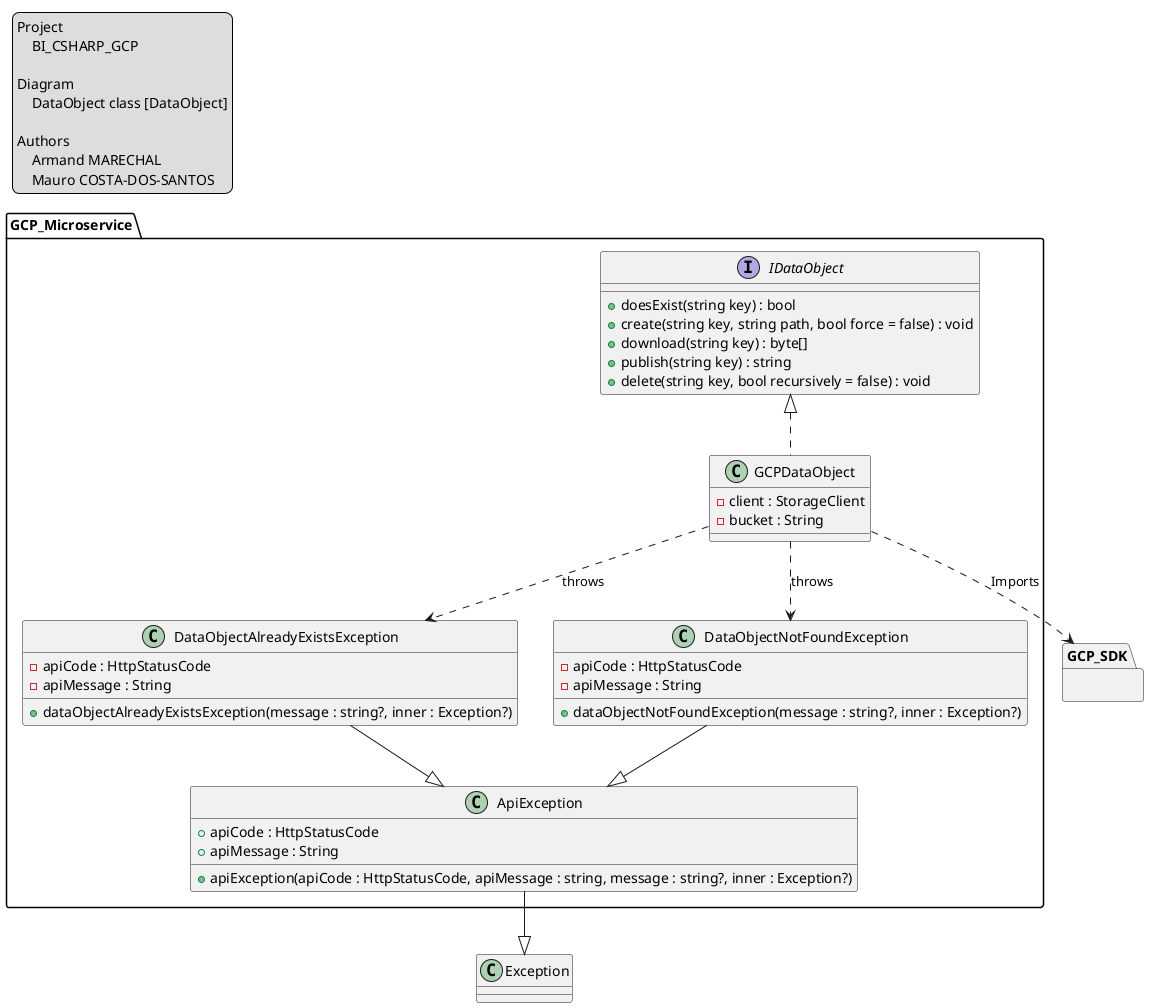 @startuml DataObject

legend top left
    Project
        BI_CSHARP_GCP

    Diagram
        DataObject class [DataObject]

    Authors
        Armand MARECHAL
        Mauro COSTA-DOS-SANTOS 
endlegend

package GCP_Microservice {
    interface IDataObject {
     +doesExist(string key) : bool
     +create(string key, string path, bool force = false) : void
     +download(string key) : byte[]
     +publish(string key) : string
     +delete(string key, bool recursively = false) : void
    }

    class GCPDataObject {
     -client : StorageClient
     -bucket : String
    }

    class ApiException {
     +apiException(apiCode : HttpStatusCode, apiMessage : string, message : string?, inner : Exception?)
     +apiCode : HttpStatusCode
     +apiMessage : String
    }

    class DataObjectAlreadyExistsException {
     +dataObjectAlreadyExistsException(message : string?, inner : Exception?)
     -apiCode : HttpStatusCode
     -apiMessage : String
    }

    class DataObjectNotFoundException {
     +dataObjectNotFoundException(message : string?, inner : Exception?)
     -apiCode : HttpStatusCode
     -apiMessage : String
    }
}

package GCP_SDK {}

IDataObject <|.. GCPDataObject
GCPDataObject ..> GCP_SDK: Imports

class Exception

GCPDataObject ..> DataObjectAlreadyExistsException : throws
GCPDataObject ..> DataObjectNotFoundException : throws

DataObjectAlreadyExistsException --|> ApiException
DataObjectNotFoundException --|> ApiException

ApiException --|> Exception

@enduml
